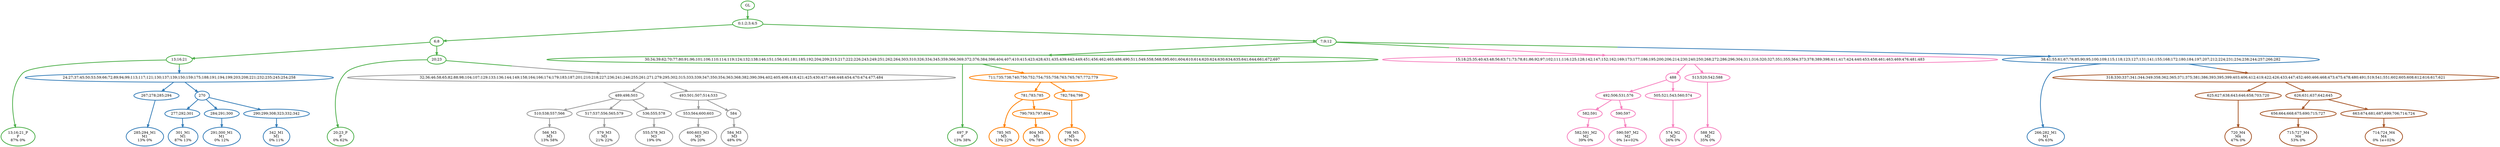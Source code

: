 digraph T {
	{
		rank=same
		56 [penwidth=3,colorscheme=set19,color=3,label="13;16;21_P\nP\n87% 0%"]
		54 [penwidth=3,colorscheme=set19,color=3,label="20;23_P\nP\n0% 62%"]
		51 [penwidth=3,colorscheme=set19,color=3,label="697_P\nP\n13% 38%"]
		49 [penwidth=3,colorscheme=set19,color=2,label="285;294_M1\nM1\n13% 0%"]
		46 [penwidth=3,colorscheme=set19,color=2,label="301_M1\nM1\n87% 13%"]
		44 [penwidth=3,colorscheme=set19,color=2,label="291;300_M1\nM1\n0% 12%"]
		42 [penwidth=3,colorscheme=set19,color=2,label="342_M1\nM1\n0% 11%"]
		41 [penwidth=3,colorscheme=set19,color=2,label="266;282_M1\nM1\n0% 63%"]
		37 [penwidth=3,colorscheme=set19,color=8,label="582;591_M2\nM2\n39% 0%"]
		35 [penwidth=3,colorscheme=set19,color=8,label="590;597_M2\nM2\n0% 1e+02%"]
		33 [penwidth=3,colorscheme=set19,color=8,label="574_M2\nM2\n26% 0%"]
		31 [penwidth=3,colorscheme=set19,color=8,label="588_M2\nM2\n35% 0%"]
		28 [penwidth=3,colorscheme=set19,color=9,label="566_M3\nM3\n13% 58%"]
		26 [penwidth=3,colorscheme=set19,color=9,label="579_M3\nM3\n21% 22%"]
		24 [penwidth=3,colorscheme=set19,color=9,label="555;578_M3\nM3\n19% 0%"]
		21 [penwidth=3,colorscheme=set19,color=9,label="600;603_M3\nM3\n0% 20%"]
		19 [penwidth=3,colorscheme=set19,color=9,label="584_M3\nM3\n48% 0%"]
		17 [penwidth=3,colorscheme=set19,color=7,label="720_M4\nM4\n47% 0%"]
		14 [penwidth=3,colorscheme=set19,color=7,label="715;727_M4\nM4\n53% 0%"]
		12 [penwidth=3,colorscheme=set19,color=7,label="714;724_M4\nM4\n0% 1e+02%"]
		10 [penwidth=3,colorscheme=set19,color=5,label="785_M5\nM5\n13% 22%"]
		8 [penwidth=3,colorscheme=set19,color=5,label="804_M5\nM5\n0% 78%"]
		6 [penwidth=3,colorscheme=set19,color=5,label="798_M5\nM5\n87% 0%"]
	}
	60 [penwidth=3,colorscheme=set19,color=3,label="GL"]
	59 [penwidth=3,colorscheme=set19,color=3,label="0;1;2;3;4;5"]
	58 [penwidth=3,colorscheme=set19,color=3,label="6;8"]
	57 [penwidth=3,colorscheme=set19,color=3,label="13;16;21"]
	55 [penwidth=3,colorscheme=set19,color=3,label="20;23"]
	53 [penwidth=3,colorscheme=set19,color=3,label="7;9;12"]
	52 [penwidth=3,colorscheme=set19,color=3,label="30;34;39;62;70;77;80;91;96;101;106;110;114;119;124;132;138;146;151;156;161;181;185;192;204;209;215;217;222;226;243;249;251;262;264;303;310;326;334;345;359;366;369;372;376;384;396;404;407;410;415;423;428;431;435;439;442;449;451;456;462;465;486;490;511;549;558;568;595;601;604;610;614;620;624;630;634;635;641;644;661;672;697"]
	50 [penwidth=3,colorscheme=set19,color=2,label="267;278;285;294"]
	48 [penwidth=3,colorscheme=set19,color=2,label="270"]
	47 [penwidth=3,colorscheme=set19,color=2,label="277;292;301"]
	45 [penwidth=3,colorscheme=set19,color=2,label="284;291;300"]
	43 [penwidth=3,colorscheme=set19,color=2,label="290;299;308;323;332;342"]
	40 [penwidth=3,colorscheme=set19,color=8,label="488"]
	39 [penwidth=3,colorscheme=set19,color=8,label="492;506;531;576"]
	38 [penwidth=3,colorscheme=set19,color=8,label="582;591"]
	36 [penwidth=3,colorscheme=set19,color=8,label="590;597"]
	34 [penwidth=3,colorscheme=set19,color=8,label="505;521;543;560;574"]
	32 [penwidth=3,colorscheme=set19,color=8,label="513;520;542;588"]
	30 [penwidth=3,colorscheme=set19,color=9,label="489;498;503"]
	29 [penwidth=3,colorscheme=set19,color=9,label="510;538;557;566"]
	27 [penwidth=3,colorscheme=set19,color=9,label="517;537;556;565;579"]
	25 [penwidth=3,colorscheme=set19,color=9,label="536;555;578"]
	23 [penwidth=3,colorscheme=set19,color=9,label="493;501;507;514;533"]
	22 [penwidth=3,colorscheme=set19,color=9,label="553;564;600;603"]
	20 [penwidth=3,colorscheme=set19,color=9,label="584"]
	18 [penwidth=3,colorscheme=set19,color=7,label="625;627;638;643;646;658;703;720"]
	16 [penwidth=3,colorscheme=set19,color=7,label="626;631;637;642;645"]
	15 [penwidth=3,colorscheme=set19,color=7,label="656;664;668;675;690;715;727"]
	13 [penwidth=3,colorscheme=set19,color=7,label="663;674;681;687;699;706;714;724"]
	11 [penwidth=3,colorscheme=set19,color=5,label="781;783;785"]
	9 [penwidth=3,colorscheme=set19,color=5,label="790;793;797;804"]
	7 [penwidth=3,colorscheme=set19,color=5,label="782;784;798"]
	5 [penwidth=3,colorscheme=set19,color=7,label="318;330;337;341;344;349;358;362;365;371;375;381;386;393;395;399;403;406;412;419;422;426;433;447;452;460;466;468;473;475;478;480;491;519;541;551;602;605;608;612;616;617;621"]
	4 [penwidth=3,colorscheme=set19,color=5,label="711;735;738;740;750;752;754;755;758;763;765;767;772;779"]
	3 [penwidth=3,colorscheme=set19,color=9,label="32;36;46;58;65;82;88;98;104;107;129;133;136;144;149;158;164;166;174;179;183;187;201;210;218;227;236;241;246;255;261;271;279;295;302;315;333;339;347;350;354;363;368;382;390;394;402;405;408;418;421;425;430;437;446;448;454;470;474;477;484"]
	2 [penwidth=3,colorscheme=set19,color=8,label="15;18;25;35;40;43;48;56;63;71;73;78;81;86;92;97;102;111;116;125;128;142;147;152;162;169;173;177;186;195;200;206;214;230;240;250;268;272;286;296;304;311;316;320;327;351;355;364;373;378;389;398;411;417;424;440;453;458;461;463;469;476;481;483"]
	1 [penwidth=3,colorscheme=set19,color=2,label="24;27;37;45;50;53;59;66;72;89;94;99;113;117;121;130;137;139;150;159;175;188;191;194;199;203;208;221;232;235;245;254;258"]
	0 [penwidth=3,colorscheme=set19,color=2,label="38;41;55;61;67;76;85;90;95;100;109;115;118;123;127;131;141;155;168;172;180;184;197;207;212;224;231;234;238;244;257;266;282"]
	60 -> 59 [penwidth=3,colorscheme=set19,color=3]
	59 -> 58 [penwidth=3,colorscheme=set19,color=3]
	59 -> 53 [penwidth=3,colorscheme=set19,color=3]
	58 -> 57 [penwidth=3,colorscheme=set19,color=3]
	58 -> 55 [penwidth=3,colorscheme=set19,color=3]
	57 -> 56 [penwidth=3,colorscheme=set19,color=3]
	57 -> 1 [penwidth=3,colorscheme=set19,color="3;0.5:2"]
	55 -> 54 [penwidth=3,colorscheme=set19,color=3]
	55 -> 3 [penwidth=3,colorscheme=set19,color="3;0.5:9"]
	53 -> 52 [penwidth=3,colorscheme=set19,color=3]
	53 -> 2 [penwidth=3,colorscheme=set19,color="3;0.5:8"]
	53 -> 0 [penwidth=3,colorscheme=set19,color="3;0.5:2"]
	52 -> 51 [penwidth=3,colorscheme=set19,color=3]
	52 -> 4 [penwidth=3,colorscheme=set19,color="3;0.5:5"]
	50 -> 49 [penwidth=3,colorscheme=set19,color=2]
	48 -> 43 [penwidth=3,colorscheme=set19,color=2]
	48 -> 45 [penwidth=3,colorscheme=set19,color=2]
	48 -> 47 [penwidth=3,colorscheme=set19,color=2]
	47 -> 46 [penwidth=3,colorscheme=set19,color=2]
	45 -> 44 [penwidth=3,colorscheme=set19,color=2]
	43 -> 42 [penwidth=3,colorscheme=set19,color=2]
	40 -> 34 [penwidth=3,colorscheme=set19,color=8]
	40 -> 39 [penwidth=3,colorscheme=set19,color=8]
	39 -> 38 [penwidth=3,colorscheme=set19,color=8]
	39 -> 36 [penwidth=3,colorscheme=set19,color=8]
	38 -> 37 [penwidth=3,colorscheme=set19,color=8]
	36 -> 35 [penwidth=3,colorscheme=set19,color=8]
	34 -> 33 [penwidth=3,colorscheme=set19,color=8]
	32 -> 31 [penwidth=3,colorscheme=set19,color=8]
	30 -> 25 [penwidth=3,colorscheme=set19,color=9]
	30 -> 27 [penwidth=3,colorscheme=set19,color=9]
	30 -> 29 [penwidth=3,colorscheme=set19,color=9]
	29 -> 28 [penwidth=3,colorscheme=set19,color=9]
	27 -> 26 [penwidth=3,colorscheme=set19,color=9]
	25 -> 24 [penwidth=3,colorscheme=set19,color=9]
	23 -> 20 [penwidth=3,colorscheme=set19,color=9]
	23 -> 22 [penwidth=3,colorscheme=set19,color=9]
	22 -> 21 [penwidth=3,colorscheme=set19,color=9]
	20 -> 19 [penwidth=3,colorscheme=set19,color=9]
	18 -> 17 [penwidth=3,colorscheme=set19,color=7]
	16 -> 13 [penwidth=3,colorscheme=set19,color=7]
	16 -> 15 [penwidth=3,colorscheme=set19,color=7]
	15 -> 14 [penwidth=3,colorscheme=set19,color=7]
	13 -> 12 [penwidth=3,colorscheme=set19,color=7]
	11 -> 10 [penwidth=3,colorscheme=set19,color=5]
	11 -> 9 [penwidth=3,colorscheme=set19,color=5]
	9 -> 8 [penwidth=3,colorscheme=set19,color=5]
	7 -> 6 [penwidth=3,colorscheme=set19,color=5]
	5 -> 18 [penwidth=3,colorscheme=set19,color=7]
	5 -> 16 [penwidth=3,colorscheme=set19,color=7]
	4 -> 11 [penwidth=3,colorscheme=set19,color=5]
	4 -> 7 [penwidth=3,colorscheme=set19,color=5]
	3 -> 30 [penwidth=3,colorscheme=set19,color=9]
	3 -> 23 [penwidth=3,colorscheme=set19,color=9]
	2 -> 40 [penwidth=3,colorscheme=set19,color=8]
	2 -> 32 [penwidth=3,colorscheme=set19,color=8]
	1 -> 50 [penwidth=3,colorscheme=set19,color=2]
	1 -> 48 [penwidth=3,colorscheme=set19,color=2]
	0 -> 41 [penwidth=3,colorscheme=set19,color=2]
	0 -> 5 [penwidth=3,colorscheme=set19,color="2;0.5:7"]
}

